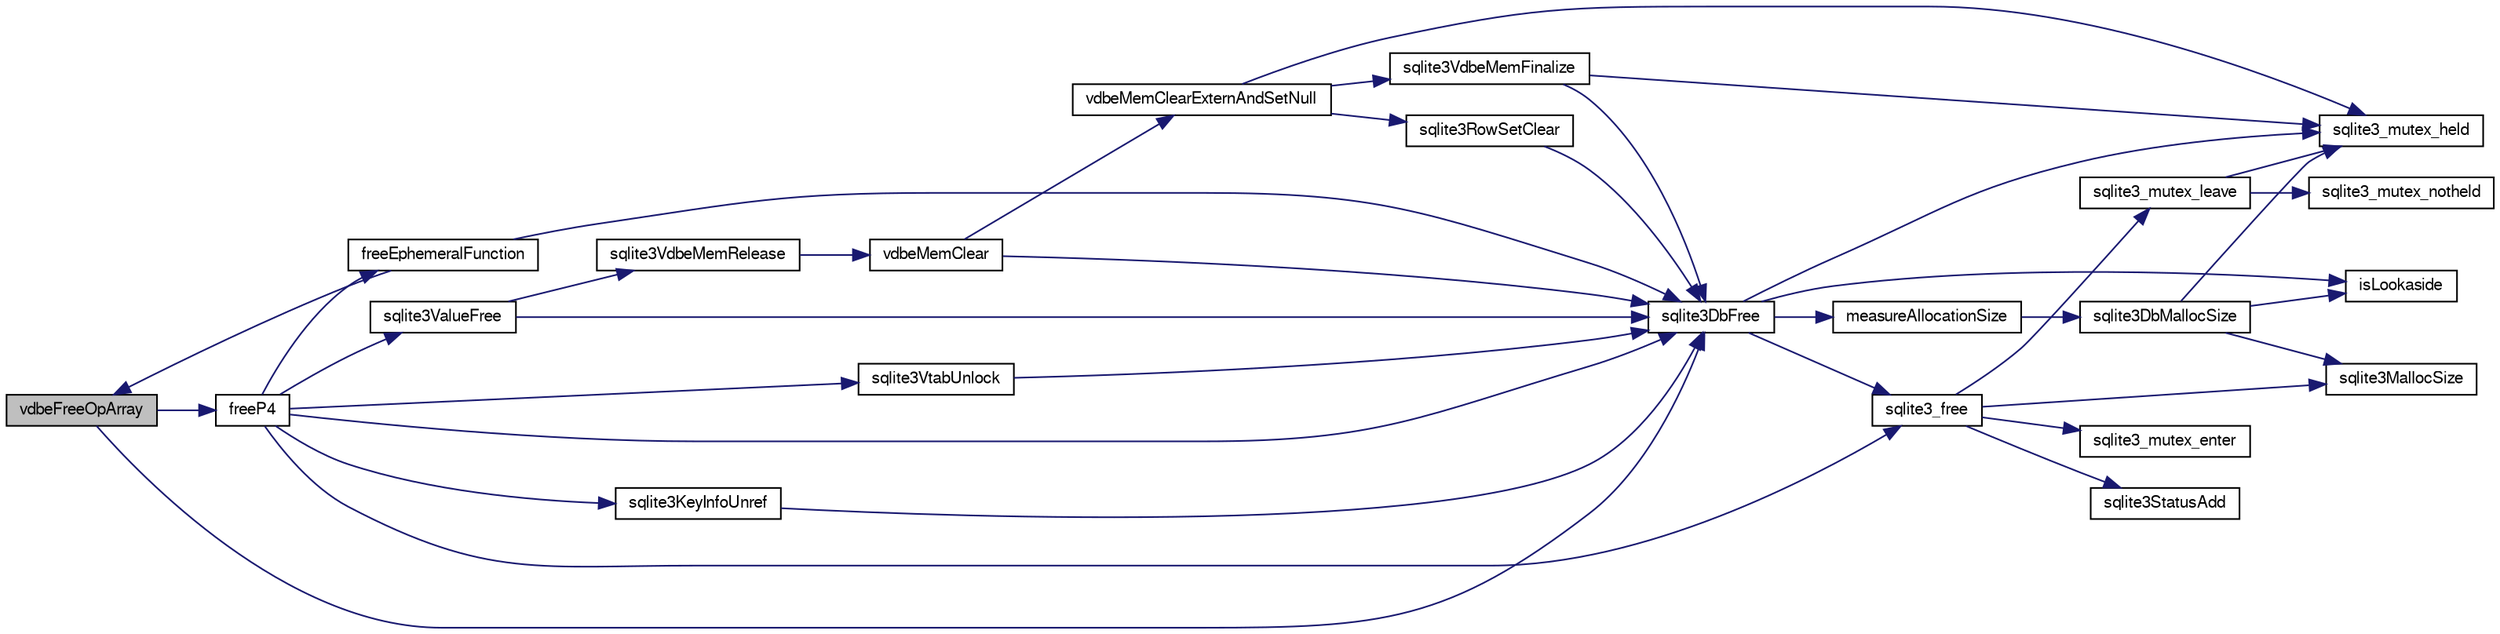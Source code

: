 digraph "vdbeFreeOpArray"
{
  edge [fontname="FreeSans",fontsize="10",labelfontname="FreeSans",labelfontsize="10"];
  node [fontname="FreeSans",fontsize="10",shape=record];
  rankdir="LR";
  Node860533 [label="vdbeFreeOpArray",height=0.2,width=0.4,color="black", fillcolor="grey75", style="filled", fontcolor="black"];
  Node860533 -> Node860534 [color="midnightblue",fontsize="10",style="solid",fontname="FreeSans"];
  Node860534 [label="freeP4",height=0.2,width=0.4,color="black", fillcolor="white", style="filled",URL="$sqlite3_8c.html#aa1ec8debef2a9be5fe36a3082fd3e0f9"];
  Node860534 -> Node860535 [color="midnightblue",fontsize="10",style="solid",fontname="FreeSans"];
  Node860535 [label="sqlite3DbFree",height=0.2,width=0.4,color="black", fillcolor="white", style="filled",URL="$sqlite3_8c.html#ac70ab821a6607b4a1b909582dc37a069"];
  Node860535 -> Node860536 [color="midnightblue",fontsize="10",style="solid",fontname="FreeSans"];
  Node860536 [label="sqlite3_mutex_held",height=0.2,width=0.4,color="black", fillcolor="white", style="filled",URL="$sqlite3_8c.html#acf77da68932b6bc163c5e68547ecc3e7"];
  Node860535 -> Node860537 [color="midnightblue",fontsize="10",style="solid",fontname="FreeSans"];
  Node860537 [label="measureAllocationSize",height=0.2,width=0.4,color="black", fillcolor="white", style="filled",URL="$sqlite3_8c.html#a45731e644a22fdb756e2b6337224217a"];
  Node860537 -> Node860538 [color="midnightblue",fontsize="10",style="solid",fontname="FreeSans"];
  Node860538 [label="sqlite3DbMallocSize",height=0.2,width=0.4,color="black", fillcolor="white", style="filled",URL="$sqlite3_8c.html#aa397e5a8a03495203a0767abf0a71f86"];
  Node860538 -> Node860539 [color="midnightblue",fontsize="10",style="solid",fontname="FreeSans"];
  Node860539 [label="sqlite3MallocSize",height=0.2,width=0.4,color="black", fillcolor="white", style="filled",URL="$sqlite3_8c.html#acf5d2a5f35270bafb050bd2def576955"];
  Node860538 -> Node860536 [color="midnightblue",fontsize="10",style="solid",fontname="FreeSans"];
  Node860538 -> Node860540 [color="midnightblue",fontsize="10",style="solid",fontname="FreeSans"];
  Node860540 [label="isLookaside",height=0.2,width=0.4,color="black", fillcolor="white", style="filled",URL="$sqlite3_8c.html#a770fa05ff9717b75e16f4d968a77b897"];
  Node860535 -> Node860540 [color="midnightblue",fontsize="10",style="solid",fontname="FreeSans"];
  Node860535 -> Node860541 [color="midnightblue",fontsize="10",style="solid",fontname="FreeSans"];
  Node860541 [label="sqlite3_free",height=0.2,width=0.4,color="black", fillcolor="white", style="filled",URL="$sqlite3_8c.html#a6552349e36a8a691af5487999ab09519"];
  Node860541 -> Node860542 [color="midnightblue",fontsize="10",style="solid",fontname="FreeSans"];
  Node860542 [label="sqlite3_mutex_enter",height=0.2,width=0.4,color="black", fillcolor="white", style="filled",URL="$sqlite3_8c.html#a1c12cde690bd89f104de5cbad12a6bf5"];
  Node860541 -> Node860543 [color="midnightblue",fontsize="10",style="solid",fontname="FreeSans"];
  Node860543 [label="sqlite3StatusAdd",height=0.2,width=0.4,color="black", fillcolor="white", style="filled",URL="$sqlite3_8c.html#afa029f93586aeab4cc85360905dae9cd"];
  Node860541 -> Node860539 [color="midnightblue",fontsize="10",style="solid",fontname="FreeSans"];
  Node860541 -> Node860544 [color="midnightblue",fontsize="10",style="solid",fontname="FreeSans"];
  Node860544 [label="sqlite3_mutex_leave",height=0.2,width=0.4,color="black", fillcolor="white", style="filled",URL="$sqlite3_8c.html#a5838d235601dbd3c1fa993555c6bcc93"];
  Node860544 -> Node860536 [color="midnightblue",fontsize="10",style="solid",fontname="FreeSans"];
  Node860544 -> Node860545 [color="midnightblue",fontsize="10",style="solid",fontname="FreeSans"];
  Node860545 [label="sqlite3_mutex_notheld",height=0.2,width=0.4,color="black", fillcolor="white", style="filled",URL="$sqlite3_8c.html#a83967c837c1c000d3b5adcfaa688f5dc"];
  Node860534 -> Node860546 [color="midnightblue",fontsize="10",style="solid",fontname="FreeSans"];
  Node860546 [label="sqlite3KeyInfoUnref",height=0.2,width=0.4,color="black", fillcolor="white", style="filled",URL="$sqlite3_8c.html#ac94cc1874ab0865db1dbbefd3886ba4a"];
  Node860546 -> Node860535 [color="midnightblue",fontsize="10",style="solid",fontname="FreeSans"];
  Node860534 -> Node860541 [color="midnightblue",fontsize="10",style="solid",fontname="FreeSans"];
  Node860534 -> Node860547 [color="midnightblue",fontsize="10",style="solid",fontname="FreeSans"];
  Node860547 [label="freeEphemeralFunction",height=0.2,width=0.4,color="black", fillcolor="white", style="filled",URL="$sqlite3_8c.html#ace0a45aad803937290f5495906773bc4"];
  Node860547 -> Node860535 [color="midnightblue",fontsize="10",style="solid",fontname="FreeSans"];
  Node860547 -> Node860533 [color="midnightblue",fontsize="10",style="solid",fontname="FreeSans"];
  Node860534 -> Node860548 [color="midnightblue",fontsize="10",style="solid",fontname="FreeSans"];
  Node860548 [label="sqlite3ValueFree",height=0.2,width=0.4,color="black", fillcolor="white", style="filled",URL="$sqlite3_8c.html#afeed84c3f344a833d15c7209265dc520"];
  Node860548 -> Node860549 [color="midnightblue",fontsize="10",style="solid",fontname="FreeSans"];
  Node860549 [label="sqlite3VdbeMemRelease",height=0.2,width=0.4,color="black", fillcolor="white", style="filled",URL="$sqlite3_8c.html#a90606361dbeba88159fd6ff03fcc10cc"];
  Node860549 -> Node860550 [color="midnightblue",fontsize="10",style="solid",fontname="FreeSans"];
  Node860550 [label="vdbeMemClear",height=0.2,width=0.4,color="black", fillcolor="white", style="filled",URL="$sqlite3_8c.html#a489eef6e55ad0dadf67578726b935d12"];
  Node860550 -> Node860551 [color="midnightblue",fontsize="10",style="solid",fontname="FreeSans"];
  Node860551 [label="vdbeMemClearExternAndSetNull",height=0.2,width=0.4,color="black", fillcolor="white", style="filled",URL="$sqlite3_8c.html#a29c41a360fb0e86b817777daf061230c"];
  Node860551 -> Node860536 [color="midnightblue",fontsize="10",style="solid",fontname="FreeSans"];
  Node860551 -> Node860552 [color="midnightblue",fontsize="10",style="solid",fontname="FreeSans"];
  Node860552 [label="sqlite3VdbeMemFinalize",height=0.2,width=0.4,color="black", fillcolor="white", style="filled",URL="$sqlite3_8c.html#a2568220f48ddef81b1c43e401042d9d2"];
  Node860552 -> Node860536 [color="midnightblue",fontsize="10",style="solid",fontname="FreeSans"];
  Node860552 -> Node860535 [color="midnightblue",fontsize="10",style="solid",fontname="FreeSans"];
  Node860551 -> Node860553 [color="midnightblue",fontsize="10",style="solid",fontname="FreeSans"];
  Node860553 [label="sqlite3RowSetClear",height=0.2,width=0.4,color="black", fillcolor="white", style="filled",URL="$sqlite3_8c.html#ae153de0cd969511a607e26deeca80342"];
  Node860553 -> Node860535 [color="midnightblue",fontsize="10",style="solid",fontname="FreeSans"];
  Node860550 -> Node860535 [color="midnightblue",fontsize="10",style="solid",fontname="FreeSans"];
  Node860548 -> Node860535 [color="midnightblue",fontsize="10",style="solid",fontname="FreeSans"];
  Node860534 -> Node860554 [color="midnightblue",fontsize="10",style="solid",fontname="FreeSans"];
  Node860554 [label="sqlite3VtabUnlock",height=0.2,width=0.4,color="black", fillcolor="white", style="filled",URL="$sqlite3_8c.html#a8b3341682c7724d767ebc8288b9063b4"];
  Node860554 -> Node860535 [color="midnightblue",fontsize="10",style="solid",fontname="FreeSans"];
  Node860533 -> Node860535 [color="midnightblue",fontsize="10",style="solid",fontname="FreeSans"];
}
